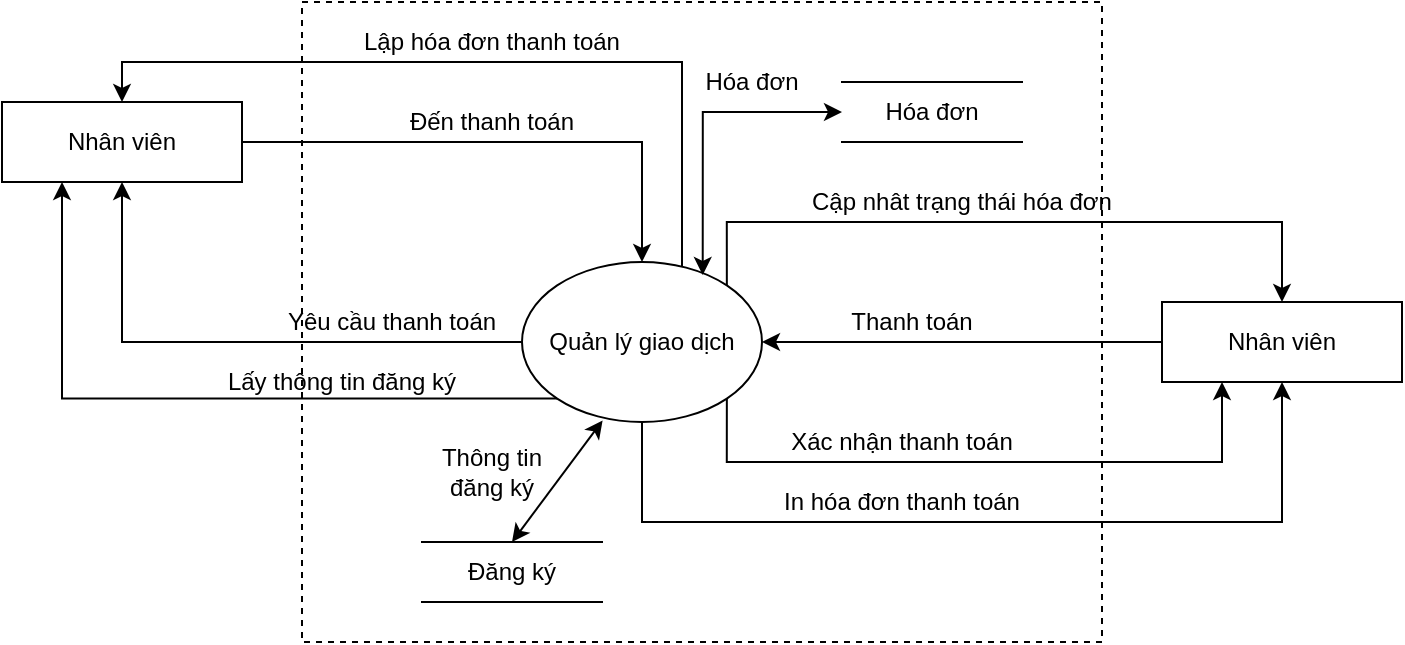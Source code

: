 <mxfile version="12.9.14" type="device"><diagram id="hraoWFh64FPNTobgDA_c" name="Page-1"><mxGraphModel dx="1038" dy="496" grid="1" gridSize="10" guides="1" tooltips="1" connect="1" arrows="1" fold="1" page="1" pageScale="1" pageWidth="827" pageHeight="1169" math="0" shadow="0"><root><mxCell id="0"/><mxCell id="1" parent="0"/><mxCell id="6qfhPC2HG3Onsex7mRJR-213" style="edgeStyle=orthogonalEdgeStyle;rounded=0;orthogonalLoop=1;jettySize=auto;html=1;exitX=0;exitY=0.5;exitDx=0;exitDy=0;entryX=0.5;entryY=1;entryDx=0;entryDy=0;startArrow=none;startFill=0;endArrow=classic;endFill=1;strokeWidth=1;" edge="1" parent="1" source="6qfhPC2HG3Onsex7mRJR-211" target="6qfhPC2HG3Onsex7mRJR-212"><mxGeometry relative="1" as="geometry"/></mxCell><mxCell id="6qfhPC2HG3Onsex7mRJR-217" style="edgeStyle=orthogonalEdgeStyle;rounded=0;orthogonalLoop=1;jettySize=auto;html=1;exitX=0;exitY=1;exitDx=0;exitDy=0;entryX=0.25;entryY=1;entryDx=0;entryDy=0;startArrow=none;startFill=0;endArrow=classic;endFill=1;strokeWidth=1;" edge="1" parent="1" source="6qfhPC2HG3Onsex7mRJR-211" target="6qfhPC2HG3Onsex7mRJR-212"><mxGeometry relative="1" as="geometry"/></mxCell><mxCell id="6qfhPC2HG3Onsex7mRJR-219" style="edgeStyle=orthogonalEdgeStyle;rounded=0;orthogonalLoop=1;jettySize=auto;html=1;entryX=0.5;entryY=0;entryDx=0;entryDy=0;startArrow=none;startFill=0;endArrow=classic;endFill=1;strokeWidth=1;" edge="1" parent="1" source="6qfhPC2HG3Onsex7mRJR-211" target="6qfhPC2HG3Onsex7mRJR-212"><mxGeometry relative="1" as="geometry"><mxPoint x="420" y="150" as="sourcePoint"/><Array as="points"><mxPoint x="420" y="60"/><mxPoint x="140" y="60"/></Array></mxGeometry></mxCell><mxCell id="6qfhPC2HG3Onsex7mRJR-225" style="edgeStyle=orthogonalEdgeStyle;rounded=0;orthogonalLoop=1;jettySize=auto;html=1;exitX=1;exitY=1;exitDx=0;exitDy=0;entryX=0.25;entryY=1;entryDx=0;entryDy=0;startArrow=none;startFill=0;endArrow=classic;endFill=1;strokeWidth=1;" edge="1" parent="1" source="6qfhPC2HG3Onsex7mRJR-211" target="6qfhPC2HG3Onsex7mRJR-220"><mxGeometry relative="1" as="geometry"><Array as="points"><mxPoint x="442" y="260"/><mxPoint x="690" y="260"/></Array></mxGeometry></mxCell><mxCell id="6qfhPC2HG3Onsex7mRJR-227" style="edgeStyle=orthogonalEdgeStyle;rounded=0;orthogonalLoop=1;jettySize=auto;html=1;exitX=1;exitY=0;exitDx=0;exitDy=0;entryX=0.5;entryY=0;entryDx=0;entryDy=0;startArrow=none;startFill=0;endArrow=classic;endFill=1;strokeWidth=1;" edge="1" parent="1" source="6qfhPC2HG3Onsex7mRJR-211" target="6qfhPC2HG3Onsex7mRJR-220"><mxGeometry relative="1" as="geometry"><Array as="points"><mxPoint x="442" y="140"/><mxPoint x="720" y="140"/></Array></mxGeometry></mxCell><mxCell id="6qfhPC2HG3Onsex7mRJR-229" style="edgeStyle=orthogonalEdgeStyle;rounded=0;orthogonalLoop=1;jettySize=auto;html=1;exitX=0.5;exitY=1;exitDx=0;exitDy=0;entryX=0.5;entryY=1;entryDx=0;entryDy=0;startArrow=none;startFill=0;endArrow=classic;endFill=1;strokeWidth=1;" edge="1" parent="1" source="6qfhPC2HG3Onsex7mRJR-211" target="6qfhPC2HG3Onsex7mRJR-220"><mxGeometry relative="1" as="geometry"><Array as="points"><mxPoint x="400" y="290"/><mxPoint x="720" y="290"/></Array></mxGeometry></mxCell><mxCell id="6qfhPC2HG3Onsex7mRJR-211" value="Quản lý giao dịch" style="ellipse;whiteSpace=wrap;html=1;rounded=0;glass=0;fillColor=#ffffff;gradientColor=none;" vertex="1" parent="1"><mxGeometry x="340" y="160" width="120" height="80" as="geometry"/></mxCell><mxCell id="6qfhPC2HG3Onsex7mRJR-215" style="edgeStyle=orthogonalEdgeStyle;rounded=0;orthogonalLoop=1;jettySize=auto;html=1;exitX=1;exitY=0.5;exitDx=0;exitDy=0;entryX=0.5;entryY=0;entryDx=0;entryDy=0;startArrow=none;startFill=0;endArrow=classic;endFill=1;strokeWidth=1;" edge="1" parent="1" source="6qfhPC2HG3Onsex7mRJR-212" target="6qfhPC2HG3Onsex7mRJR-211"><mxGeometry relative="1" as="geometry"/></mxCell><mxCell id="6qfhPC2HG3Onsex7mRJR-212" value="Nhân viên" style="rounded=0;whiteSpace=wrap;html=1;glass=0;fillColor=#ffffff;gradientColor=none;" vertex="1" parent="1"><mxGeometry x="80" y="80" width="120" height="40" as="geometry"/></mxCell><mxCell id="6qfhPC2HG3Onsex7mRJR-214" value="Yêu cầu thanh toán" style="text;html=1;strokeColor=none;fillColor=none;align=center;verticalAlign=middle;whiteSpace=wrap;rounded=0;glass=0;" vertex="1" parent="1"><mxGeometry x="220" y="180" width="110" height="20" as="geometry"/></mxCell><mxCell id="6qfhPC2HG3Onsex7mRJR-216" value="Đến thanh toán" style="text;html=1;strokeColor=none;fillColor=none;align=center;verticalAlign=middle;whiteSpace=wrap;rounded=0;glass=0;" vertex="1" parent="1"><mxGeometry x="270" y="80" width="110" height="20" as="geometry"/></mxCell><mxCell id="6qfhPC2HG3Onsex7mRJR-218" value="Lấy thông tin đăng ký" style="text;html=1;strokeColor=none;fillColor=none;align=center;verticalAlign=middle;whiteSpace=wrap;rounded=0;glass=0;" vertex="1" parent="1"><mxGeometry x="180" y="210" width="140" height="20" as="geometry"/></mxCell><mxCell id="6qfhPC2HG3Onsex7mRJR-222" style="edgeStyle=orthogonalEdgeStyle;rounded=0;orthogonalLoop=1;jettySize=auto;html=1;exitX=0;exitY=0.5;exitDx=0;exitDy=0;entryX=1;entryY=0.5;entryDx=0;entryDy=0;startArrow=none;startFill=0;endArrow=classic;endFill=1;strokeWidth=1;" edge="1" parent="1" source="6qfhPC2HG3Onsex7mRJR-220" target="6qfhPC2HG3Onsex7mRJR-211"><mxGeometry relative="1" as="geometry"/></mxCell><mxCell id="6qfhPC2HG3Onsex7mRJR-220" value="Nhân viên" style="rounded=0;whiteSpace=wrap;html=1;glass=0;fillColor=#ffffff;gradientColor=none;" vertex="1" parent="1"><mxGeometry x="660" y="180" width="120" height="40" as="geometry"/></mxCell><mxCell id="6qfhPC2HG3Onsex7mRJR-221" value="Lập hóa đơn thanh toán" style="text;html=1;strokeColor=none;fillColor=none;align=center;verticalAlign=middle;whiteSpace=wrap;rounded=0;glass=0;" vertex="1" parent="1"><mxGeometry x="240" y="40" width="170" height="20" as="geometry"/></mxCell><mxCell id="6qfhPC2HG3Onsex7mRJR-223" value="Thanh toán" style="text;html=1;strokeColor=none;fillColor=none;align=center;verticalAlign=middle;whiteSpace=wrap;rounded=0;glass=0;" vertex="1" parent="1"><mxGeometry x="480" y="180" width="110" height="20" as="geometry"/></mxCell><mxCell id="6qfhPC2HG3Onsex7mRJR-226" value="Xác nhận thanh toán" style="text;html=1;strokeColor=none;fillColor=none;align=center;verticalAlign=middle;whiteSpace=wrap;rounded=0;glass=0;" vertex="1" parent="1"><mxGeometry x="460" y="240" width="140" height="20" as="geometry"/></mxCell><mxCell id="6qfhPC2HG3Onsex7mRJR-228" value="Cập nhât trạng thái hóa đơn" style="text;html=1;strokeColor=none;fillColor=none;align=center;verticalAlign=middle;whiteSpace=wrap;rounded=0;glass=0;" vertex="1" parent="1"><mxGeometry x="480" y="120" width="160" height="20" as="geometry"/></mxCell><mxCell id="6qfhPC2HG3Onsex7mRJR-230" value="In hóa đơn thanh toán" style="text;html=1;strokeColor=none;fillColor=none;align=center;verticalAlign=middle;whiteSpace=wrap;rounded=0;glass=0;" vertex="1" parent="1"><mxGeometry x="460" y="270" width="140" height="20" as="geometry"/></mxCell><mxCell id="6qfhPC2HG3Onsex7mRJR-235" style="edgeStyle=orthogonalEdgeStyle;rounded=0;orthogonalLoop=1;jettySize=auto;html=1;exitX=0;exitY=0.5;exitDx=0;exitDy=0;entryX=0.753;entryY=0.081;entryDx=0;entryDy=0;entryPerimeter=0;startArrow=classic;startFill=1;endArrow=classic;endFill=1;strokeWidth=1;" edge="1" parent="1" source="6qfhPC2HG3Onsex7mRJR-232" target="6qfhPC2HG3Onsex7mRJR-211"><mxGeometry relative="1" as="geometry"/></mxCell><mxCell id="6qfhPC2HG3Onsex7mRJR-232" value="Hóa đơn" style="shape=partialRectangle;whiteSpace=wrap;html=1;left=0;right=0;fillColor=none;rounded=0;glass=0;" vertex="1" parent="1"><mxGeometry x="500" y="70" width="90" height="30" as="geometry"/></mxCell><mxCell id="6qfhPC2HG3Onsex7mRJR-233" value="Đăng ký" style="shape=partialRectangle;whiteSpace=wrap;html=1;left=0;right=0;fillColor=none;rounded=0;glass=0;" vertex="1" parent="1"><mxGeometry x="290" y="300" width="90" height="30" as="geometry"/></mxCell><mxCell id="6qfhPC2HG3Onsex7mRJR-234" value="" style="endArrow=classic;startArrow=classic;html=1;strokeWidth=1;entryX=0.336;entryY=0.99;entryDx=0;entryDy=0;entryPerimeter=0;exitX=0.5;exitY=0;exitDx=0;exitDy=0;" edge="1" parent="1" source="6qfhPC2HG3Onsex7mRJR-233" target="6qfhPC2HG3Onsex7mRJR-211"><mxGeometry width="50" height="50" relative="1" as="geometry"><mxPoint x="340" y="300" as="sourcePoint"/><mxPoint x="390" y="250" as="targetPoint"/></mxGeometry></mxCell><mxCell id="6qfhPC2HG3Onsex7mRJR-236" value="Hóa đơn" style="text;html=1;strokeColor=none;fillColor=none;align=center;verticalAlign=middle;whiteSpace=wrap;rounded=0;glass=0;" vertex="1" parent="1"><mxGeometry x="430" y="60" width="50" height="20" as="geometry"/></mxCell><mxCell id="6qfhPC2HG3Onsex7mRJR-237" value="Thông tin đăng ký" style="text;html=1;strokeColor=none;fillColor=none;align=center;verticalAlign=middle;whiteSpace=wrap;rounded=0;glass=0;" vertex="1" parent="1"><mxGeometry x="295" y="250" width="60" height="30" as="geometry"/></mxCell><mxCell id="6qfhPC2HG3Onsex7mRJR-240" value="" style="rounded=0;whiteSpace=wrap;html=1;glass=0;fillColor=none;gradientColor=none;dashed=1;" vertex="1" parent="1"><mxGeometry x="230" y="30" width="400" height="320" as="geometry"/></mxCell></root></mxGraphModel></diagram></mxfile>